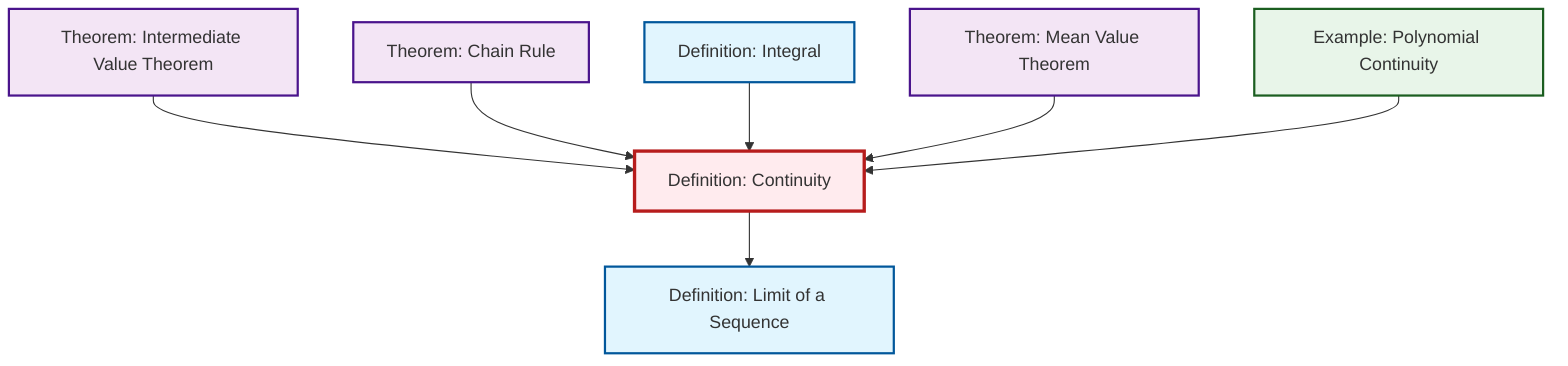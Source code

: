 graph TD
    classDef definition fill:#e1f5fe,stroke:#01579b,stroke-width:2px
    classDef theorem fill:#f3e5f5,stroke:#4a148c,stroke-width:2px
    classDef axiom fill:#fff3e0,stroke:#e65100,stroke-width:2px
    classDef example fill:#e8f5e9,stroke:#1b5e20,stroke-width:2px
    classDef current fill:#ffebee,stroke:#b71c1c,stroke-width:3px
    thm-chain-rule["Theorem: Chain Rule"]:::theorem
    thm-intermediate-value["Theorem: Intermediate Value Theorem"]:::theorem
    ex-polynomial-continuity["Example: Polynomial Continuity"]:::example
    def-integral["Definition: Integral"]:::definition
    def-limit["Definition: Limit of a Sequence"]:::definition
    def-continuity["Definition: Continuity"]:::definition
    thm-mean-value["Theorem: Mean Value Theorem"]:::theorem
    thm-intermediate-value --> def-continuity
    thm-chain-rule --> def-continuity
    def-integral --> def-continuity
    thm-mean-value --> def-continuity
    ex-polynomial-continuity --> def-continuity
    def-continuity --> def-limit
    class def-continuity current